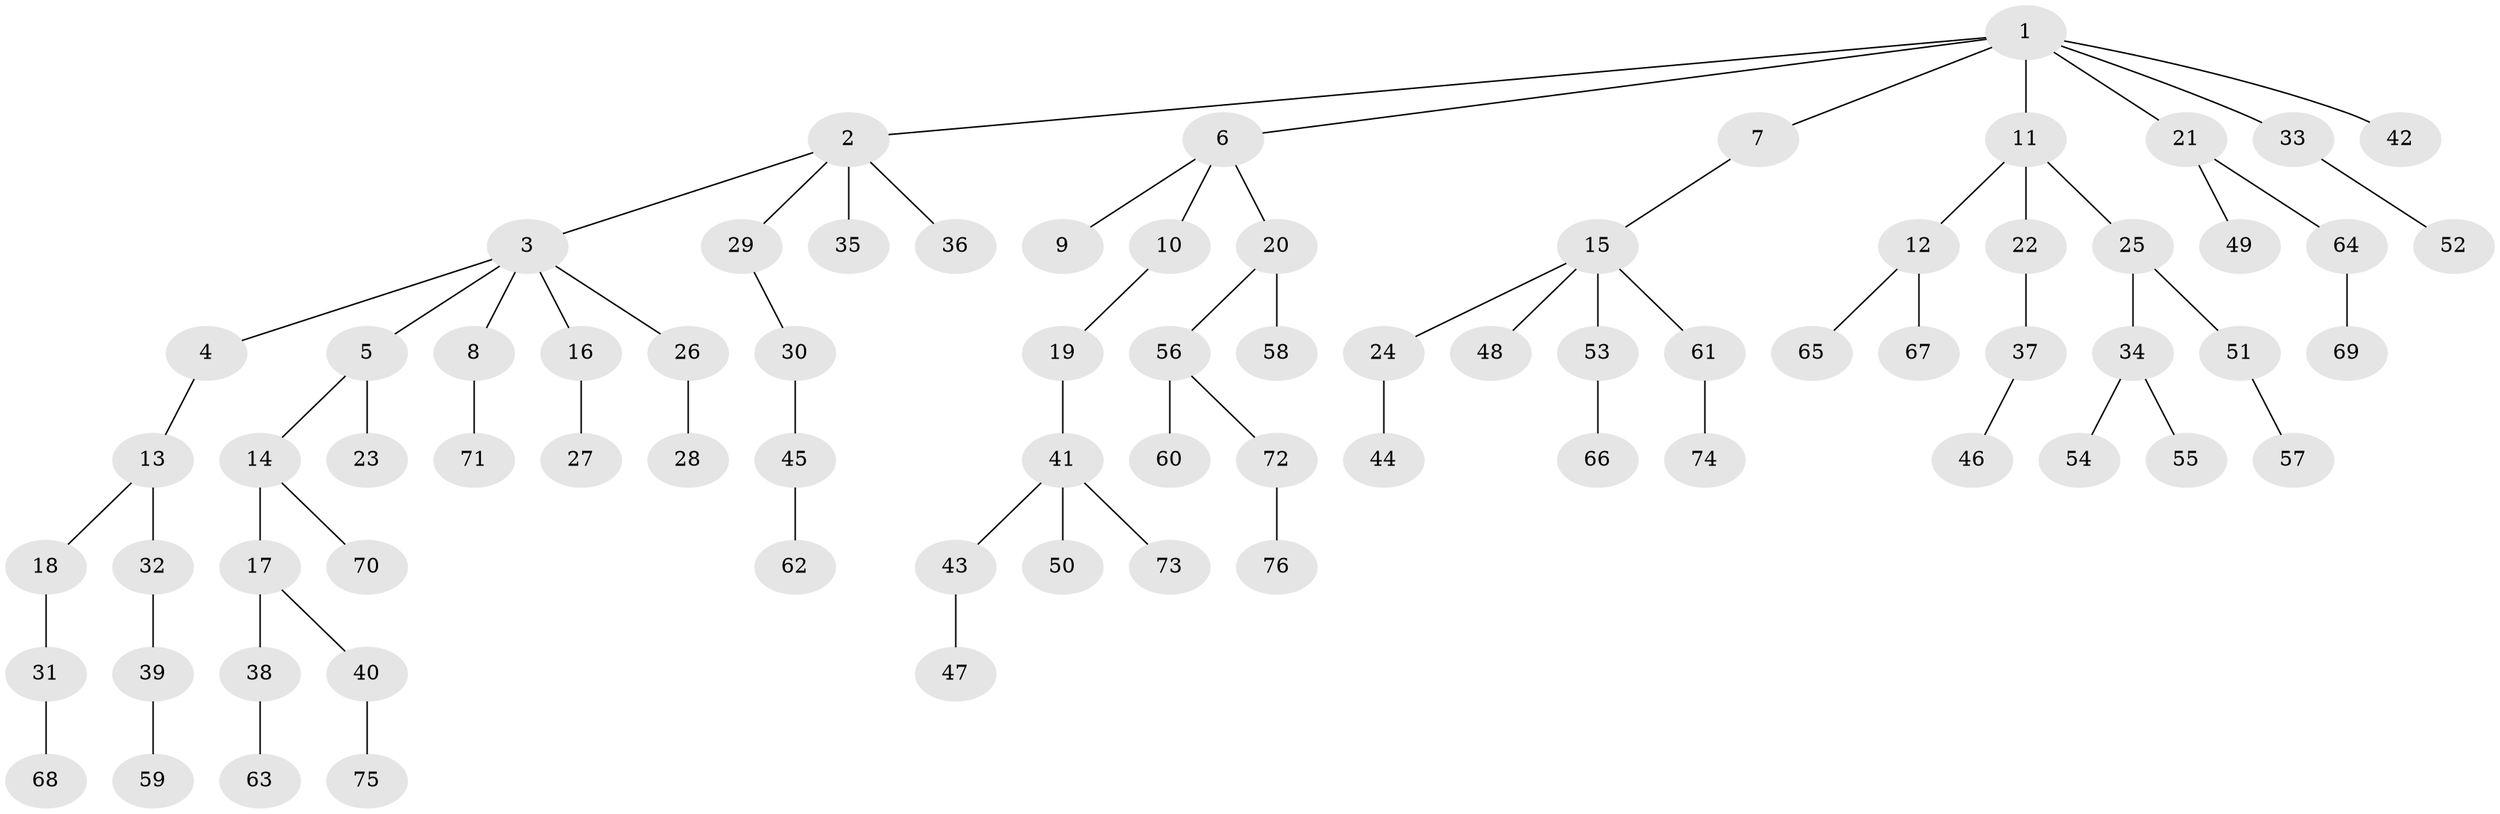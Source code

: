 // Generated by graph-tools (version 1.1) at 2025/53/03/09/25 04:53:27]
// undirected, 76 vertices, 75 edges
graph export_dot {
graph [start="1"]
  node [color=gray90,style=filled];
  1;
  2;
  3;
  4;
  5;
  6;
  7;
  8;
  9;
  10;
  11;
  12;
  13;
  14;
  15;
  16;
  17;
  18;
  19;
  20;
  21;
  22;
  23;
  24;
  25;
  26;
  27;
  28;
  29;
  30;
  31;
  32;
  33;
  34;
  35;
  36;
  37;
  38;
  39;
  40;
  41;
  42;
  43;
  44;
  45;
  46;
  47;
  48;
  49;
  50;
  51;
  52;
  53;
  54;
  55;
  56;
  57;
  58;
  59;
  60;
  61;
  62;
  63;
  64;
  65;
  66;
  67;
  68;
  69;
  70;
  71;
  72;
  73;
  74;
  75;
  76;
  1 -- 2;
  1 -- 6;
  1 -- 7;
  1 -- 11;
  1 -- 21;
  1 -- 33;
  1 -- 42;
  2 -- 3;
  2 -- 29;
  2 -- 35;
  2 -- 36;
  3 -- 4;
  3 -- 5;
  3 -- 8;
  3 -- 16;
  3 -- 26;
  4 -- 13;
  5 -- 14;
  5 -- 23;
  6 -- 9;
  6 -- 10;
  6 -- 20;
  7 -- 15;
  8 -- 71;
  10 -- 19;
  11 -- 12;
  11 -- 22;
  11 -- 25;
  12 -- 65;
  12 -- 67;
  13 -- 18;
  13 -- 32;
  14 -- 17;
  14 -- 70;
  15 -- 24;
  15 -- 48;
  15 -- 53;
  15 -- 61;
  16 -- 27;
  17 -- 38;
  17 -- 40;
  18 -- 31;
  19 -- 41;
  20 -- 56;
  20 -- 58;
  21 -- 49;
  21 -- 64;
  22 -- 37;
  24 -- 44;
  25 -- 34;
  25 -- 51;
  26 -- 28;
  29 -- 30;
  30 -- 45;
  31 -- 68;
  32 -- 39;
  33 -- 52;
  34 -- 54;
  34 -- 55;
  37 -- 46;
  38 -- 63;
  39 -- 59;
  40 -- 75;
  41 -- 43;
  41 -- 50;
  41 -- 73;
  43 -- 47;
  45 -- 62;
  51 -- 57;
  53 -- 66;
  56 -- 60;
  56 -- 72;
  61 -- 74;
  64 -- 69;
  72 -- 76;
}
